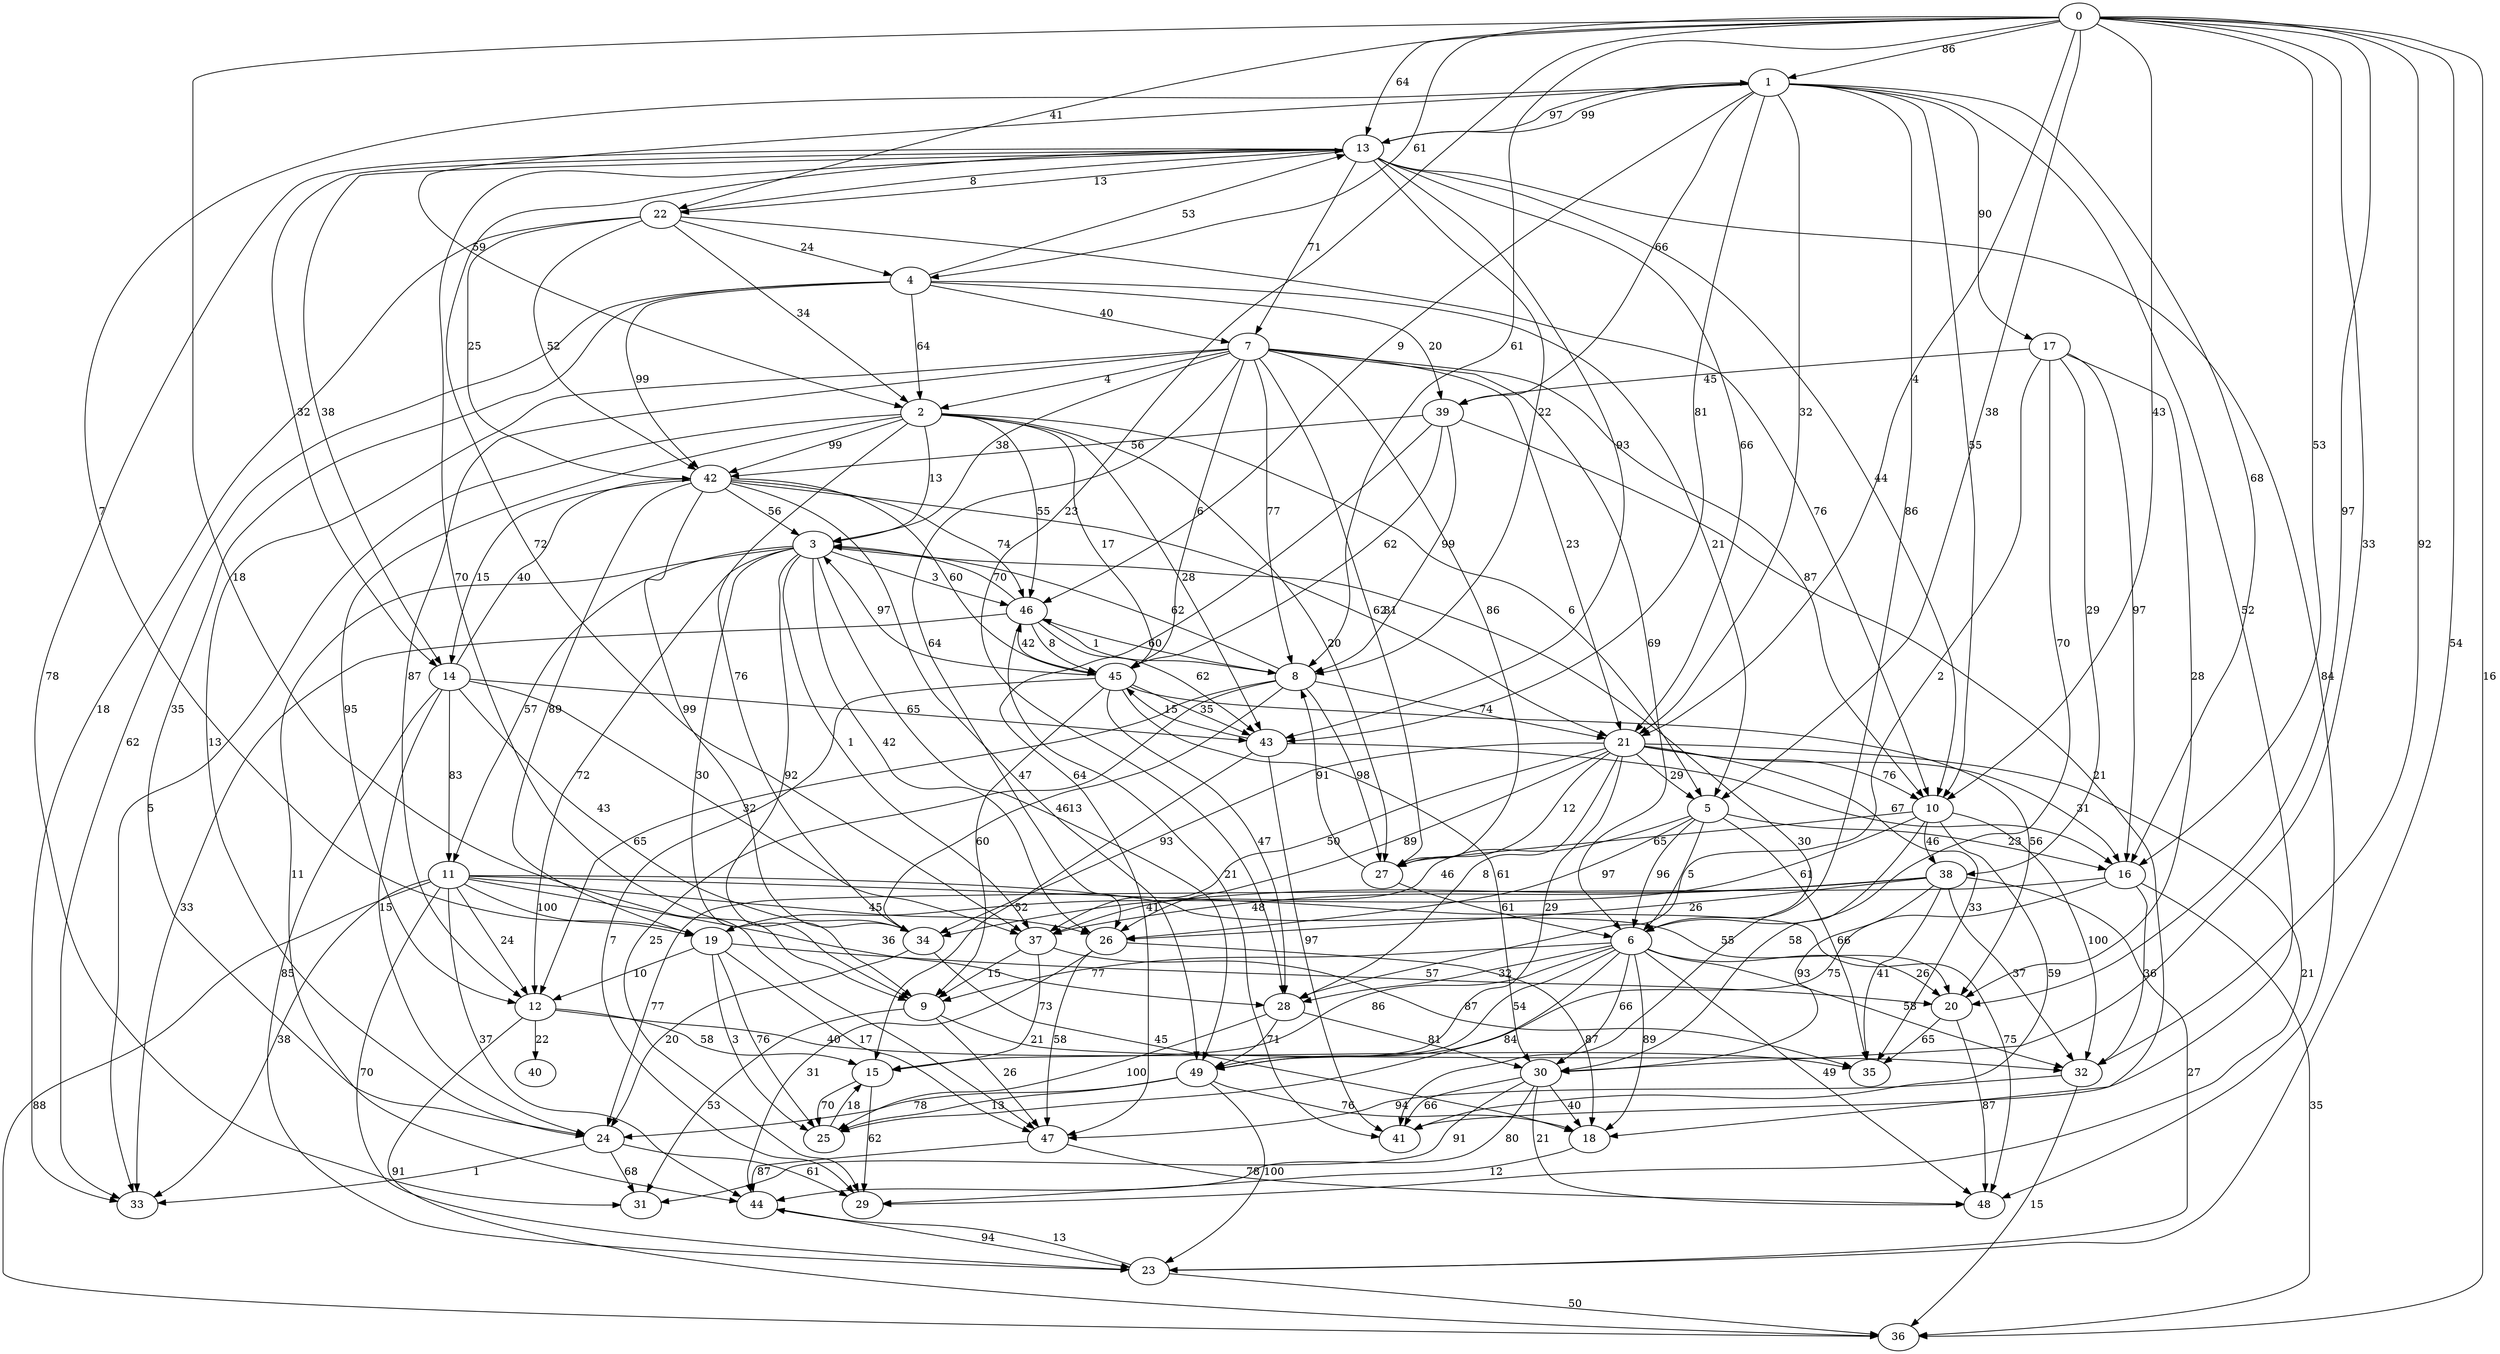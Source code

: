 digraph randomDigraph {
	0 -> 1 [label="86"];
	1 -> 2 [label="59"];
	2 -> 3 [label="13"];
	0 -> 4 [label="61"];
	2 -> 5 [label="6"];
	5 -> 6 [label="5"];
	4 -> 7 [label="40"];
	7 -> 8 [label="77"];
	3 -> 9 [label="30"];
	7 -> 10 [label="87"];
	3 -> 11 [label="57"];
	11 -> 12 [label="24"];
	0 -> 13 [label="64"];
	13 -> 14 [label="38"];
	12 -> 15 [label="58"];
	5 -> 16 [label="23"];
	1 -> 17 [label="90"];
	6 -> 18 [label="89"];
	11 -> 19 [label="100"];
	11 -> 20 [label="55"];
	7 -> 21 [label="23"];
	0 -> 22 [label="41"];
	11 -> 23 [label="70"];
	16 -> 24 [label="77"];
	19 -> 25 [label="3"];
	3 -> 26 [label="42"];
	7 -> 27 [label="86"];
	21 -> 28 [label="8"];
	18 -> 29 [label="12"];
	28 -> 30 [label="81"];
	24 -> 31 [label="68"];
	9 -> 32 [label="21"];
	24 -> 33 [label="1"];
	21 -> 34 [label="93"];
	20 -> 35 [label="65"];
	11 -> 36 [label="88"];
	3 -> 37 [label="1"];
	10 -> 38 [label="46"];
	4 -> 39 [label="20"];
	12 -> 40 [label="22"];
	30 -> 41 [label="66"];
	22 -> 42 [label="25"];
	14 -> 43 [label="65"];
	26 -> 44 [label="31"];
	42 -> 45 [label="60"];
	42 -> 46 [label="74"];
	26 -> 47 [label="58"];
	20 -> 48 [label="87"];
	21 -> 49 [label="29"];
	13 -> 1 [label="97"];
	22 -> 2 [label="34"];
	7 -> 2 [label="4"];
	4 -> 2 [label="64"];
	45 -> 3 [label="97"];
	8 -> 3 [label="62"];
	42 -> 3 [label="56"];
	46 -> 3 [label="70"];
	7 -> 3 [label="38"];
	22 -> 4 [label="24"];
	0 -> 5 [label="38"];
	4 -> 5 [label="21"];
	21 -> 5 [label="29"];
	27 -> 6 [label="61"];
	7 -> 6 [label="69"];
	1 -> 6 [label="86"];
	17 -> 6 [label="70"];
	5 -> 6 [label="96"];
	13 -> 7 [label="71"];
	46 -> 8 [label="1"];
	13 -> 8 [label="22"];
	0 -> 8 [label="61"];
	39 -> 8 [label="99"];
	27 -> 8 [label="91"];
	37 -> 9 [label="15"];
	3 -> 9 [label="92"];
	6 -> 9 [label="77"];
	13 -> 9 [label="70"];
	45 -> 9 [label="60"];
	0 -> 10 [label="43"];
	1 -> 10 [label="55"];
	13 -> 10 [label="44"];
	21 -> 10 [label="76"];
	22 -> 10 [label="76"];
	14 -> 11 [label="83"];
	8 -> 12 [label="65"];
	3 -> 12 [label="72"];
	7 -> 12 [label="87"];
	19 -> 12 [label="10"];
	2 -> 12 [label="95"];
	22 -> 13 [label="8"];
	4 -> 13 [label="53"];
	1 -> 13 [label="99"];
	42 -> 14 [label="15"];
	13 -> 14 [label="32"];
	6 -> 15 [label="86"];
	43 -> 15 [label="52"];
	25 -> 15 [label="18"];
	37 -> 15 [label="73"];
	43 -> 16 [label="67"];
	21 -> 16 [label="31"];
	0 -> 16 [label="53"];
	17 -> 16 [label="97"];
	1 -> 16 [label="68"];
	49 -> 18 [label="76"];
	26 -> 18 [label="87"];
	34 -> 18 [label="45"];
	39 -> 18 [label="21"];
	30 -> 18 [label="40"];
	1 -> 19 [label="7"];
	10 -> 19 [label="61"];
	42 -> 19 [label="89"];
	0 -> 20 [label="97"];
	45 -> 20 [label="56"];
	6 -> 20 [label="26"];
	19 -> 20 [label="57"];
	17 -> 20 [label="28"];
	42 -> 21 [label="81"];
	0 -> 21 [label="4"];
	1 -> 21 [label="32"];
	13 -> 21 [label="66"];
	8 -> 21 [label="74"];
	13 -> 22 [label="13"];
	14 -> 23 [label="85"];
	0 -> 23 [label="54"];
	44 -> 23 [label="94"];
	49 -> 23 [label="100"];
	38 -> 23 [label="27"];
	14 -> 24 [label="15"];
	4 -> 24 [label="35"];
	34 -> 24 [label="20"];
	7 -> 24 [label="13"];
	49 -> 24 [label="78"];
	49 -> 25 [label="13"];
	6 -> 25 [label="84"];
	28 -> 25 [label="100"];
	15 -> 25 [label="70"];
	19 -> 25 [label="76"];
	5 -> 26 [label="97"];
	7 -> 26 [label="64"];
	11 -> 26 [label="45"];
	21 -> 26 [label="89"];
	38 -> 26 [label="26"];
	21 -> 27 [label="12"];
	2 -> 27 [label="20"];
	8 -> 27 [label="98"];
	7 -> 27 [label="62"];
	10 -> 27 [label="65"];
	17 -> 28 [label="2"];
	6 -> 28 [label="32"];
	45 -> 28 [label="47"];
	11 -> 28 [label="36"];
	0 -> 28 [label="23"];
	15 -> 29 [label="62"];
	45 -> 29 [label="7"];
	21 -> 29 [label="21"];
	8 -> 29 [label="25"];
	24 -> 29 [label="61"];
	45 -> 30 [label="61"];
	6 -> 30 [label="66"];
	38 -> 30 [label="93"];
	0 -> 30 [label="33"];
	10 -> 30 [label="58"];
	9 -> 31 [label="53"];
	13 -> 31 [label="78"];
	30 -> 31 [label="91"];
	38 -> 32 [label="37"];
	0 -> 32 [label="92"];
	10 -> 32 [label="100"];
	16 -> 32 [label="36"];
	6 -> 32 [label="58"];
	2 -> 33 [label="5"];
	46 -> 33 [label="33"];
	4 -> 33 [label="62"];
	22 -> 33 [label="18"];
	11 -> 33 [label="38"];
	38 -> 34 [label="41"];
	2 -> 34 [label="76"];
	42 -> 34 [label="99"];
	14 -> 34 [label="43"];
	8 -> 34 [label="46"];
	5 -> 35 [label="66"];
	12 -> 35 [label="40"];
	37 -> 35 [label="87"];
	21 -> 35 [label="33"];
	38 -> 35 [label="41"];
	16 -> 36 [label="35"];
	23 -> 36 [label="50"];
	32 -> 36 [label="15"];
	0 -> 36 [label="16"];
	12 -> 36 [label="91"];
	13 -> 37 [label="72"];
	14 -> 37 [label="32"];
	21 -> 37 [label="50"];
	5 -> 37 [label="46"];
	38 -> 37 [label="48"];
	17 -> 38 [label="29"];
	1 -> 39 [label="66"];
	17 -> 39 [label="45"];
	43 -> 41 [label="97"];
	46 -> 41 [label="21"];
	3 -> 41 [label="30"];
	1 -> 41 [label="52"];
	10 -> 41 [label="59"];
	4 -> 42 [label="99"];
	2 -> 42 [label="99"];
	14 -> 42 [label="40"];
	22 -> 42 [label="52"];
	39 -> 42 [label="56"];
	1 -> 43 [label="81"];
	46 -> 43 [label="62"];
	2 -> 43 [label="28"];
	13 -> 43 [label="93"];
	45 -> 43 [label="35"];
	23 -> 44 [label="13"];
	3 -> 44 [label="11"];
	30 -> 44 [label="80"];
	11 -> 44 [label="37"];
	47 -> 44 [label="87"];
	7 -> 45 [label="6"];
	39 -> 45 [label="62"];
	43 -> 45 [label="15"];
	2 -> 45 [label="17"];
	46 -> 45 [label="8"];
	3 -> 46 [label="3"];
	8 -> 46 [label="60"];
	45 -> 46 [label="42"];
	2 -> 46 [label="55"];
	1 -> 46 [label="9"];
	9 -> 47 [label="26"];
	0 -> 47 [label="18"];
	39 -> 47 [label="64"];
	19 -> 47 [label="17"];
	32 -> 47 [label="94"];
	30 -> 48 [label="21"];
	11 -> 48 [label="75"];
	47 -> 48 [label="78"];
	6 -> 48 [label="49"];
	13 -> 48 [label="84"];
	28 -> 49 [label="71"];
	3 -> 49 [label="13"];
	42 -> 49 [label="47"];
	6 -> 49 [label="54"];
	16 -> 49 [label="75"];
}